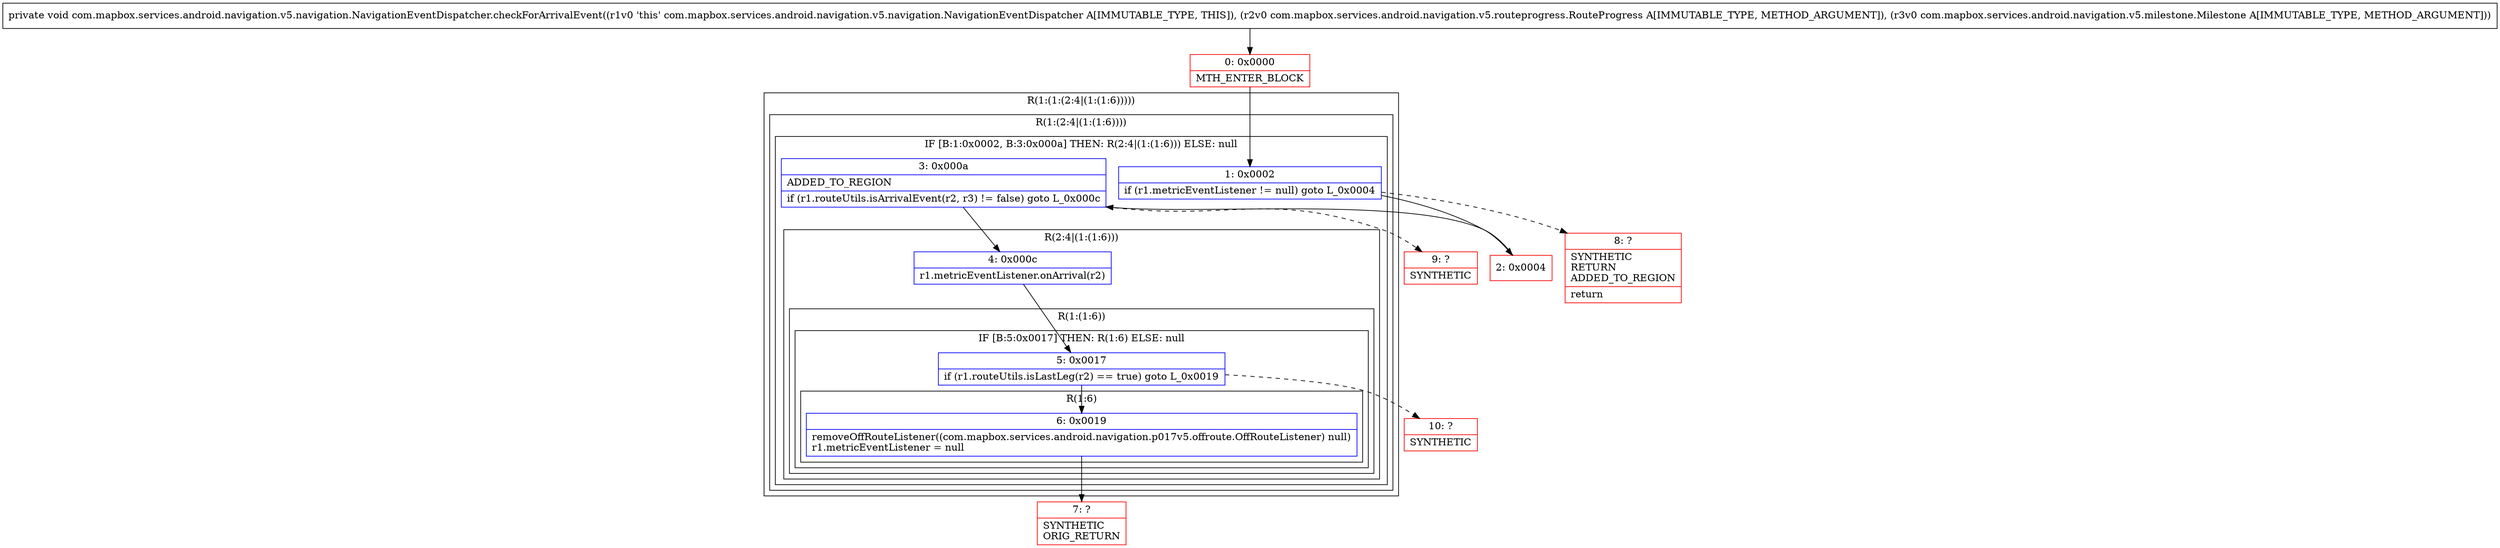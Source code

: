 digraph "CFG forcom.mapbox.services.android.navigation.v5.navigation.NavigationEventDispatcher.checkForArrivalEvent(Lcom\/mapbox\/services\/android\/navigation\/v5\/routeprogress\/RouteProgress;Lcom\/mapbox\/services\/android\/navigation\/v5\/milestone\/Milestone;)V" {
subgraph cluster_Region_1030510723 {
label = "R(1:(1:(2:4|(1:(1:6)))))";
node [shape=record,color=blue];
subgraph cluster_Region_1370953950 {
label = "R(1:(2:4|(1:(1:6))))";
node [shape=record,color=blue];
subgraph cluster_IfRegion_89407375 {
label = "IF [B:1:0x0002, B:3:0x000a] THEN: R(2:4|(1:(1:6))) ELSE: null";
node [shape=record,color=blue];
Node_1 [shape=record,label="{1\:\ 0x0002|if (r1.metricEventListener != null) goto L_0x0004\l}"];
Node_3 [shape=record,label="{3\:\ 0x000a|ADDED_TO_REGION\l|if (r1.routeUtils.isArrivalEvent(r2, r3) != false) goto L_0x000c\l}"];
subgraph cluster_Region_597752167 {
label = "R(2:4|(1:(1:6)))";
node [shape=record,color=blue];
Node_4 [shape=record,label="{4\:\ 0x000c|r1.metricEventListener.onArrival(r2)\l}"];
subgraph cluster_Region_2094470608 {
label = "R(1:(1:6))";
node [shape=record,color=blue];
subgraph cluster_IfRegion_357536636 {
label = "IF [B:5:0x0017] THEN: R(1:6) ELSE: null";
node [shape=record,color=blue];
Node_5 [shape=record,label="{5\:\ 0x0017|if (r1.routeUtils.isLastLeg(r2) == true) goto L_0x0019\l}"];
subgraph cluster_Region_826506781 {
label = "R(1:6)";
node [shape=record,color=blue];
Node_6 [shape=record,label="{6\:\ 0x0019|removeOffRouteListener((com.mapbox.services.android.navigation.p017v5.offroute.OffRouteListener) null)\lr1.metricEventListener = null\l}"];
}
}
}
}
}
}
}
Node_0 [shape=record,color=red,label="{0\:\ 0x0000|MTH_ENTER_BLOCK\l}"];
Node_2 [shape=record,color=red,label="{2\:\ 0x0004}"];
Node_7 [shape=record,color=red,label="{7\:\ ?|SYNTHETIC\lORIG_RETURN\l}"];
Node_8 [shape=record,color=red,label="{8\:\ ?|SYNTHETIC\lRETURN\lADDED_TO_REGION\l|return\l}"];
Node_9 [shape=record,color=red,label="{9\:\ ?|SYNTHETIC\l}"];
Node_10 [shape=record,color=red,label="{10\:\ ?|SYNTHETIC\l}"];
MethodNode[shape=record,label="{private void com.mapbox.services.android.navigation.v5.navigation.NavigationEventDispatcher.checkForArrivalEvent((r1v0 'this' com.mapbox.services.android.navigation.v5.navigation.NavigationEventDispatcher A[IMMUTABLE_TYPE, THIS]), (r2v0 com.mapbox.services.android.navigation.v5.routeprogress.RouteProgress A[IMMUTABLE_TYPE, METHOD_ARGUMENT]), (r3v0 com.mapbox.services.android.navigation.v5.milestone.Milestone A[IMMUTABLE_TYPE, METHOD_ARGUMENT])) }"];
MethodNode -> Node_0;
Node_1 -> Node_2;
Node_1 -> Node_8[style=dashed];
Node_3 -> Node_4;
Node_3 -> Node_9[style=dashed];
Node_4 -> Node_5;
Node_5 -> Node_6;
Node_5 -> Node_10[style=dashed];
Node_6 -> Node_7;
Node_0 -> Node_1;
Node_2 -> Node_3;
}

